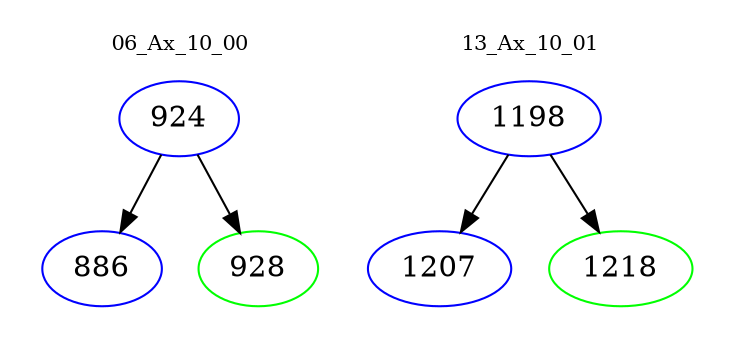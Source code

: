 digraph{
subgraph cluster_0 {
color = white
label = "06_Ax_10_00";
fontsize=10;
T0_924 [label="924", color="blue"]
T0_924 -> T0_886 [color="black"]
T0_886 [label="886", color="blue"]
T0_924 -> T0_928 [color="black"]
T0_928 [label="928", color="green"]
}
subgraph cluster_1 {
color = white
label = "13_Ax_10_01";
fontsize=10;
T1_1198 [label="1198", color="blue"]
T1_1198 -> T1_1207 [color="black"]
T1_1207 [label="1207", color="blue"]
T1_1198 -> T1_1218 [color="black"]
T1_1218 [label="1218", color="green"]
}
}
